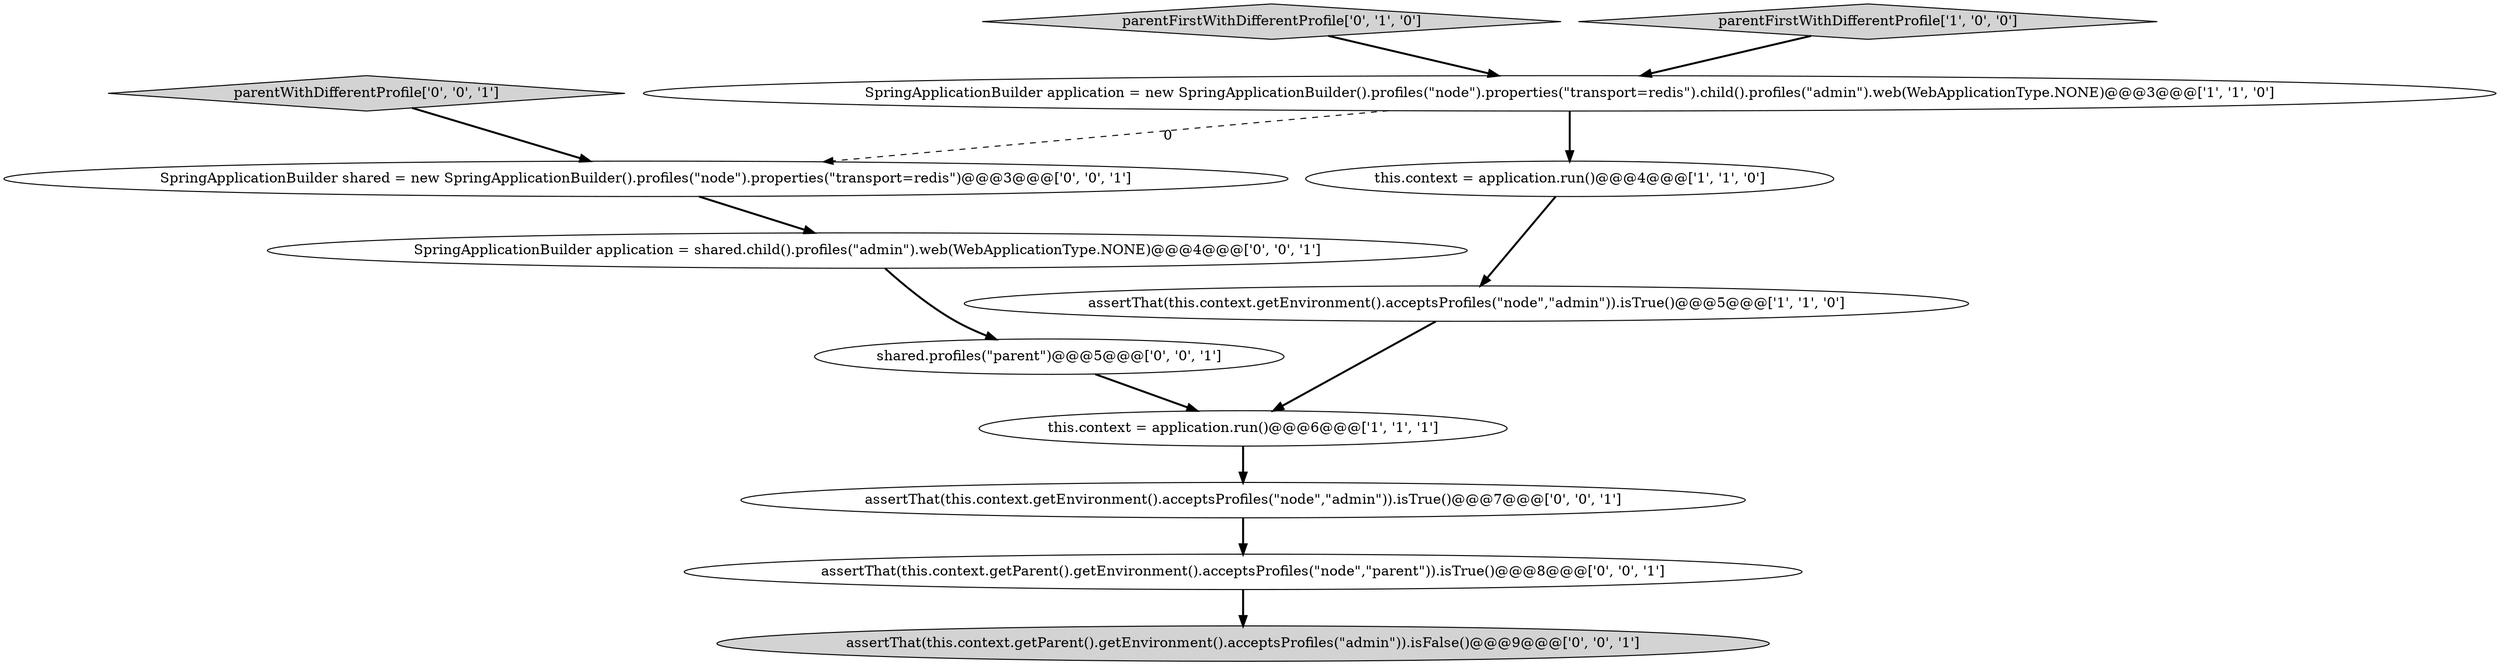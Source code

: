 digraph {
6 [style = filled, label = "SpringApplicationBuilder application = shared.child().profiles(\"admin\").web(WebApplicationType.NONE)@@@4@@@['0', '0', '1']", fillcolor = white, shape = ellipse image = "AAA0AAABBB3BBB"];
1 [style = filled, label = "this.context = application.run()@@@6@@@['1', '1', '1']", fillcolor = white, shape = ellipse image = "AAA0AAABBB1BBB"];
11 [style = filled, label = "parentWithDifferentProfile['0', '0', '1']", fillcolor = lightgray, shape = diamond image = "AAA0AAABBB3BBB"];
5 [style = filled, label = "parentFirstWithDifferentProfile['0', '1', '0']", fillcolor = lightgray, shape = diamond image = "AAA0AAABBB2BBB"];
7 [style = filled, label = "assertThat(this.context.getParent().getEnvironment().acceptsProfiles(\"node\",\"parent\")).isTrue()@@@8@@@['0', '0', '1']", fillcolor = white, shape = ellipse image = "AAA0AAABBB3BBB"];
3 [style = filled, label = "parentFirstWithDifferentProfile['1', '0', '0']", fillcolor = lightgray, shape = diamond image = "AAA0AAABBB1BBB"];
2 [style = filled, label = "this.context = application.run()@@@4@@@['1', '1', '0']", fillcolor = white, shape = ellipse image = "AAA0AAABBB1BBB"];
9 [style = filled, label = "shared.profiles(\"parent\")@@@5@@@['0', '0', '1']", fillcolor = white, shape = ellipse image = "AAA0AAABBB3BBB"];
12 [style = filled, label = "assertThat(this.context.getEnvironment().acceptsProfiles(\"node\",\"admin\")).isTrue()@@@7@@@['0', '0', '1']", fillcolor = white, shape = ellipse image = "AAA0AAABBB3BBB"];
10 [style = filled, label = "SpringApplicationBuilder shared = new SpringApplicationBuilder().profiles(\"node\").properties(\"transport=redis\")@@@3@@@['0', '0', '1']", fillcolor = white, shape = ellipse image = "AAA0AAABBB3BBB"];
4 [style = filled, label = "SpringApplicationBuilder application = new SpringApplicationBuilder().profiles(\"node\").properties(\"transport=redis\").child().profiles(\"admin\").web(WebApplicationType.NONE)@@@3@@@['1', '1', '0']", fillcolor = white, shape = ellipse image = "AAA0AAABBB1BBB"];
8 [style = filled, label = "assertThat(this.context.getParent().getEnvironment().acceptsProfiles(\"admin\")).isFalse()@@@9@@@['0', '0', '1']", fillcolor = lightgray, shape = ellipse image = "AAA0AAABBB3BBB"];
0 [style = filled, label = "assertThat(this.context.getEnvironment().acceptsProfiles(\"node\",\"admin\")).isTrue()@@@5@@@['1', '1', '0']", fillcolor = white, shape = ellipse image = "AAA0AAABBB1BBB"];
2->0 [style = bold, label=""];
4->2 [style = bold, label=""];
6->9 [style = bold, label=""];
9->1 [style = bold, label=""];
4->10 [style = dashed, label="0"];
7->8 [style = bold, label=""];
11->10 [style = bold, label=""];
3->4 [style = bold, label=""];
0->1 [style = bold, label=""];
10->6 [style = bold, label=""];
12->7 [style = bold, label=""];
5->4 [style = bold, label=""];
1->12 [style = bold, label=""];
}
